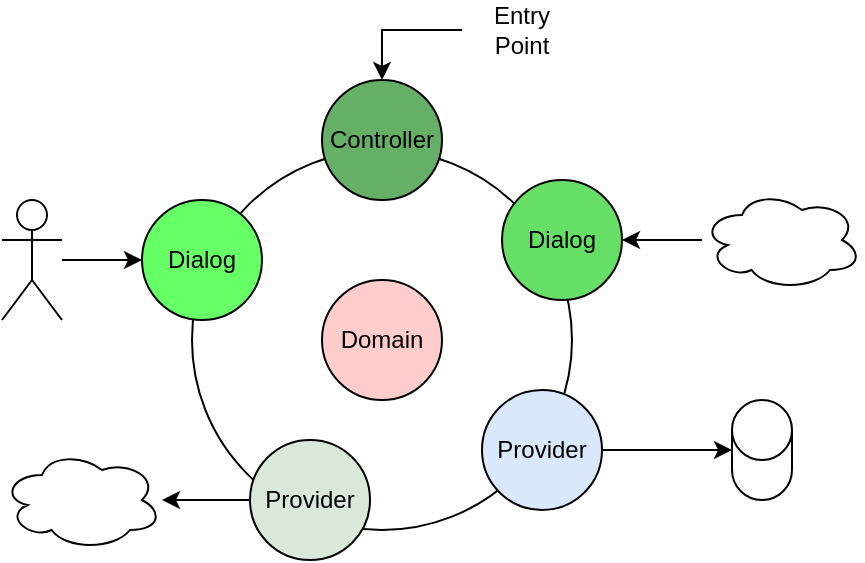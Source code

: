 <mxfile version="21.6.8" type="device">
  <diagram name="Seite-1" id="IP58UousXiF4tvIA4HpZ">
    <mxGraphModel dx="1622" dy="1068" grid="1" gridSize="10" guides="1" tooltips="1" connect="1" arrows="1" fold="1" page="1" pageScale="1" pageWidth="827" pageHeight="1169" math="0" shadow="0">
      <root>
        <mxCell id="0" />
        <mxCell id="1" parent="0" />
        <mxCell id="xAKTQtqkVo-7MEAtnJQO-44" value="" style="ellipse;whiteSpace=wrap;html=1;aspect=fixed;" vertex="1" parent="1">
          <mxGeometry x="155" y="115" width="190" height="190" as="geometry" />
        </mxCell>
        <mxCell id="xAKTQtqkVo-7MEAtnJQO-37" style="edgeStyle=orthogonalEdgeStyle;rounded=0;orthogonalLoop=1;jettySize=auto;html=1;" edge="1" parent="1" source="xAKTQtqkVo-7MEAtnJQO-35" target="xAKTQtqkVo-7MEAtnJQO-36">
          <mxGeometry relative="1" as="geometry">
            <mxPoint x="390" y="310" as="targetPoint" />
          </mxGeometry>
        </mxCell>
        <mxCell id="xAKTQtqkVo-7MEAtnJQO-35" value="Provider" style="ellipse;whiteSpace=wrap;html=1;aspect=fixed;fillColor=#DAE8FC;" vertex="1" parent="1">
          <mxGeometry x="300" y="235" width="60" height="60" as="geometry" />
        </mxCell>
        <mxCell id="xAKTQtqkVo-7MEAtnJQO-36" value="" style="shape=cylinder3;whiteSpace=wrap;html=1;boundedLbl=1;backgroundOutline=1;size=15;" vertex="1" parent="1">
          <mxGeometry x="425" y="240" width="30" height="50" as="geometry" />
        </mxCell>
        <mxCell id="xAKTQtqkVo-7MEAtnJQO-38" value="Domain" style="ellipse;whiteSpace=wrap;html=1;aspect=fixed;fillColor=#FFCCCC;" vertex="1" parent="1">
          <mxGeometry x="220" y="180" width="60" height="60" as="geometry" />
        </mxCell>
        <mxCell id="xAKTQtqkVo-7MEAtnJQO-39" value="Dialog" style="ellipse;whiteSpace=wrap;html=1;aspect=fixed;fillColor=#66DF66;" vertex="1" parent="1">
          <mxGeometry x="310" y="130" width="60" height="60" as="geometry" />
        </mxCell>
        <mxCell id="xAKTQtqkVo-7MEAtnJQO-50" style="edgeStyle=orthogonalEdgeStyle;rounded=0;orthogonalLoop=1;jettySize=auto;html=1;startArrow=none;startFill=0;" edge="1" parent="1" source="xAKTQtqkVo-7MEAtnJQO-40" target="xAKTQtqkVo-7MEAtnJQO-47">
          <mxGeometry relative="1" as="geometry" />
        </mxCell>
        <mxCell id="xAKTQtqkVo-7MEAtnJQO-40" value="Actor" style="shape=umlActor;verticalLabelPosition=bottom;verticalAlign=top;html=1;outlineConnect=0;fontColor=#ffffff;" vertex="1" parent="1">
          <mxGeometry x="60" y="140" width="30" height="60" as="geometry" />
        </mxCell>
        <mxCell id="xAKTQtqkVo-7MEAtnJQO-46" style="edgeStyle=orthogonalEdgeStyle;rounded=0;orthogonalLoop=1;jettySize=auto;html=1;" edge="1" parent="1" source="xAKTQtqkVo-7MEAtnJQO-43" target="xAKTQtqkVo-7MEAtnJQO-45">
          <mxGeometry relative="1" as="geometry" />
        </mxCell>
        <mxCell id="xAKTQtqkVo-7MEAtnJQO-43" value="Provider" style="ellipse;whiteSpace=wrap;html=1;aspect=fixed;fillColor=#DAE8DC;" vertex="1" parent="1">
          <mxGeometry x="184" y="260" width="60" height="60" as="geometry" />
        </mxCell>
        <mxCell id="xAKTQtqkVo-7MEAtnJQO-45" value="" style="ellipse;shape=cloud;whiteSpace=wrap;html=1;" vertex="1" parent="1">
          <mxGeometry x="60" y="265" width="80" height="50" as="geometry" />
        </mxCell>
        <mxCell id="xAKTQtqkVo-7MEAtnJQO-47" value="Dialog" style="ellipse;whiteSpace=wrap;html=1;aspect=fixed;fillColor=#66FF66;" vertex="1" parent="1">
          <mxGeometry x="130" y="140" width="60" height="60" as="geometry" />
        </mxCell>
        <mxCell id="xAKTQtqkVo-7MEAtnJQO-51" style="edgeStyle=orthogonalEdgeStyle;rounded=0;orthogonalLoop=1;jettySize=auto;html=1;startArrow=none;startFill=0;" edge="1" parent="1" source="xAKTQtqkVo-7MEAtnJQO-48" target="xAKTQtqkVo-7MEAtnJQO-39">
          <mxGeometry relative="1" as="geometry" />
        </mxCell>
        <mxCell id="xAKTQtqkVo-7MEAtnJQO-48" value="" style="ellipse;shape=cloud;whiteSpace=wrap;html=1;" vertex="1" parent="1">
          <mxGeometry x="410" y="135" width="80" height="50" as="geometry" />
        </mxCell>
        <mxCell id="xAKTQtqkVo-7MEAtnJQO-52" value="Controller" style="ellipse;whiteSpace=wrap;html=1;aspect=fixed;fillColor=#66AF66;" vertex="1" parent="1">
          <mxGeometry x="220" y="80" width="60" height="60" as="geometry" />
        </mxCell>
        <mxCell id="xAKTQtqkVo-7MEAtnJQO-57" style="edgeStyle=orthogonalEdgeStyle;rounded=0;orthogonalLoop=1;jettySize=auto;html=1;" edge="1" parent="1" source="xAKTQtqkVo-7MEAtnJQO-56" target="xAKTQtqkVo-7MEAtnJQO-52">
          <mxGeometry relative="1" as="geometry" />
        </mxCell>
        <mxCell id="xAKTQtqkVo-7MEAtnJQO-56" value="Entry Point" style="text;html=1;strokeColor=none;fillColor=none;align=center;verticalAlign=middle;whiteSpace=wrap;rounded=0;" vertex="1" parent="1">
          <mxGeometry x="290" y="40" width="60" height="30" as="geometry" />
        </mxCell>
      </root>
    </mxGraphModel>
  </diagram>
</mxfile>
